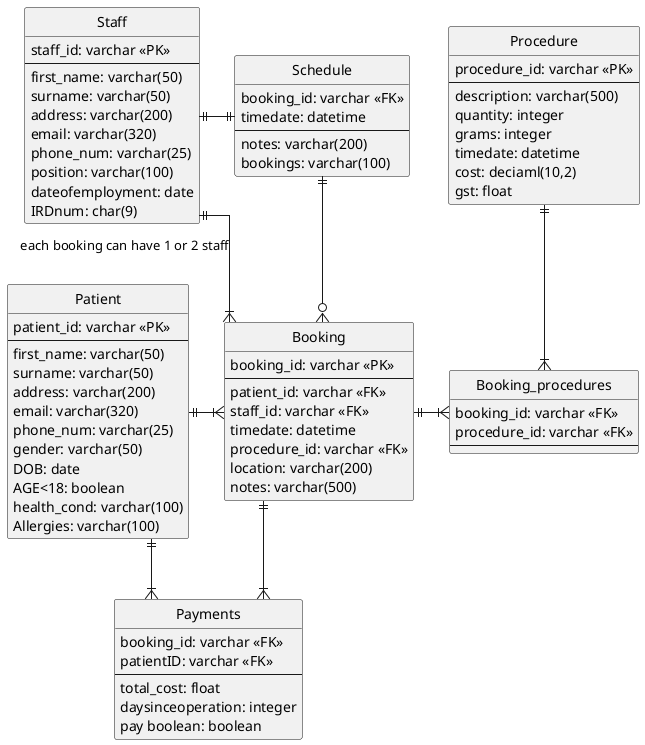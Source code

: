 @startuml
skinparam Style StrictUML
skinparam Linetype ortho 



entity "Patient" as patient {
    patient_id: varchar <<PK>>
    --
    first_name: varchar(50)
    surname: varchar(50)
    address: varchar(200)
    email: varchar(320)
    phone_num: varchar(25)
    gender: varchar(50)
    DOB: date
    AGE<18: boolean
    health_cond: varchar(100)
    Allergies: varchar(100)
}

entity "Staff" as staff {
    staff_id: varchar <<PK>>
    --
    first_name: varchar(50)
    surname: varchar(50)
    address: varchar(200) 
    email: varchar(320)
    phone_num: varchar(25)
    position: varchar(100)
    dateofemployment: date
    IRDnum: char(9)
    ' IRDnum is either 8 or 9 digits however, if its 8 an 0 is added at the front making it a 9 digit number
}

entity "Booking" as booking {
    booking_id: varchar <<PK>>
    --
    patient_id: varchar <<FK>>
    staff_id: varchar <<FK>>
    timedate: datetime
    procedure_id: varchar <<FK>>
    location: varchar(200)
    notes: varchar(500)
}

entity "Procedure" as procedure {
    procedure_id: varchar <<PK>>
    --
    description: varchar(500)
    quantity: integer
    grams: integer
    timedate: datetime
    ' timedate to roughly know how long each procedure takes
    cost: deciaml(10,2)
    gst: float
}

entity "Booking_procedures" as booking_procedures{
    booking_id: varchar <<FK>>
    procedure_id: varchar <<FK>>
    --
}

entity "Schedule" as schedule {
    booking_id: varchar <<FK>>
    timedate: datetime
    --
    notes: varchar(200)
    bookings: varchar(100)
}

entity "Payments" as payments {
    booking_id: varchar <<FK>>
    patientID: varchar <<FK>>
    --
    total_cost: float
    daysinceoperation: integer
    pay boolean: boolean
}


patient ||-|{ booking
staff ||--|{ booking : each booking can have 1 or 2 staff
booking ||-|{ booking_procedures
procedure ||--|{ booking_procedures
schedule ||-o{ booking
staff ||-|| schedule
booking ||--|{payments
patient ||-|{ payments
@enduml